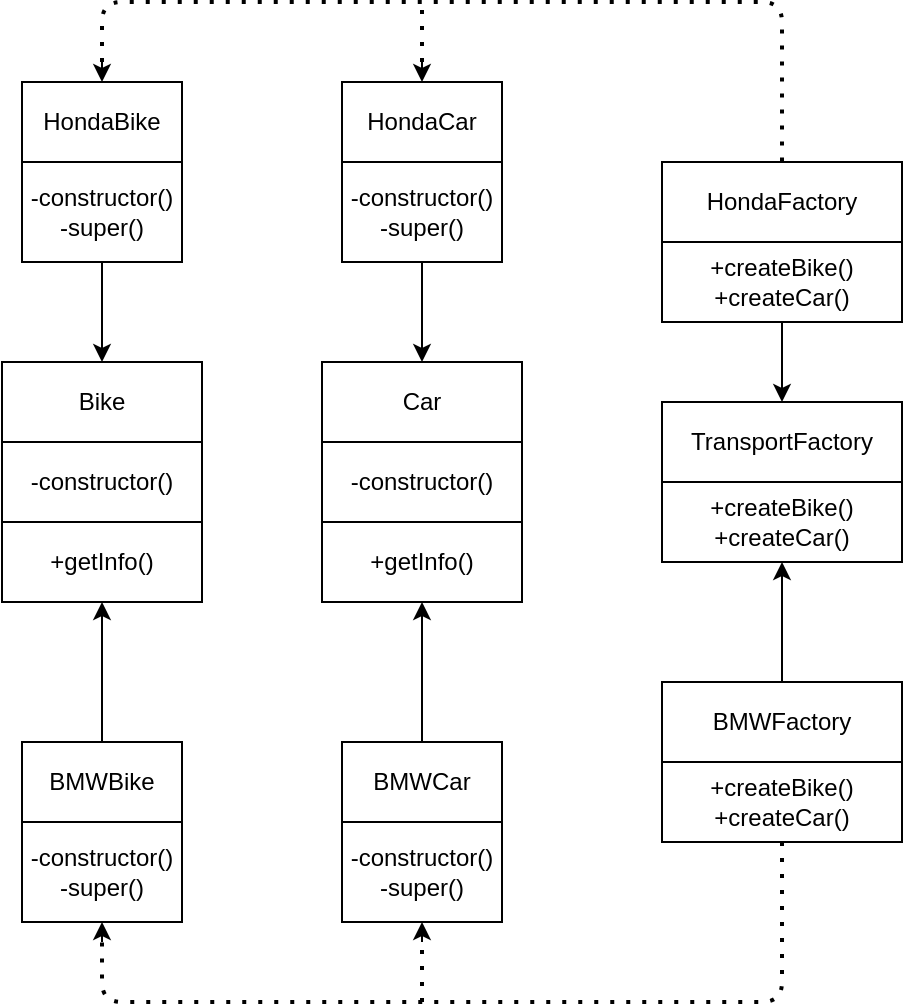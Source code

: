 <mxfile>
    <diagram id="G1V3pOo-ynbbTo61WeKQ" name="Page-1">
        <mxGraphModel dx="893" dy="426" grid="1" gridSize="10" guides="1" tooltips="1" connect="1" arrows="1" fold="1" page="1" pageScale="1" pageWidth="827" pageHeight="1169" math="0" shadow="0">
            <root>
                <mxCell id="0"/>
                <mxCell id="1" parent="0"/>
                <mxCell id="2" value="TransportFactory" style="rounded=0;whiteSpace=wrap;html=1;" parent="1" vertex="1">
                    <mxGeometry x="520" y="360" width="120" height="40" as="geometry"/>
                </mxCell>
                <mxCell id="3" value="+createBike()&lt;br&gt;+createCar()" style="rounded=0;whiteSpace=wrap;html=1;" parent="1" vertex="1">
                    <mxGeometry x="520" y="400" width="120" height="40" as="geometry"/>
                </mxCell>
                <mxCell id="4" value="HondaFactory" style="rounded=0;whiteSpace=wrap;html=1;" parent="1" vertex="1">
                    <mxGeometry x="520" y="240" width="120" height="40" as="geometry"/>
                </mxCell>
                <mxCell id="5" value="BMWFactory" style="rounded=0;whiteSpace=wrap;html=1;" parent="1" vertex="1">
                    <mxGeometry x="520" y="500" width="120" height="40" as="geometry"/>
                </mxCell>
                <mxCell id="6" value="+createBike()&lt;br&gt;+createCar()" style="rounded=0;whiteSpace=wrap;html=1;" parent="1" vertex="1">
                    <mxGeometry x="520" y="540" width="120" height="40" as="geometry"/>
                </mxCell>
                <mxCell id="7" value="+createBike()&lt;br&gt;+createCar()" style="rounded=0;whiteSpace=wrap;html=1;" parent="1" vertex="1">
                    <mxGeometry x="520" y="280" width="120" height="40" as="geometry"/>
                </mxCell>
                <mxCell id="13" value="" style="endArrow=classic;html=1;exitX=0.5;exitY=0;exitDx=0;exitDy=0;entryX=0.5;entryY=1;entryDx=0;entryDy=0;" parent="1" source="5" target="3" edge="1">
                    <mxGeometry width="50" height="50" relative="1" as="geometry">
                        <mxPoint x="530" y="470" as="sourcePoint"/>
                        <mxPoint x="580" y="450" as="targetPoint"/>
                    </mxGeometry>
                </mxCell>
                <mxCell id="14" value="" style="endArrow=classic;html=1;exitX=0.5;exitY=1;exitDx=0;exitDy=0;" parent="1" source="7" edge="1">
                    <mxGeometry width="50" height="50" relative="1" as="geometry">
                        <mxPoint x="530" y="470" as="sourcePoint"/>
                        <mxPoint x="580" y="360" as="targetPoint"/>
                    </mxGeometry>
                </mxCell>
                <mxCell id="16" value="HondaCar" style="rounded=0;whiteSpace=wrap;html=1;" parent="1" vertex="1">
                    <mxGeometry x="360" y="200" width="80" height="40" as="geometry"/>
                </mxCell>
                <mxCell id="17" value="HondaBike" style="rounded=0;whiteSpace=wrap;html=1;" parent="1" vertex="1">
                    <mxGeometry x="200" y="200" width="80" height="40" as="geometry"/>
                </mxCell>
                <mxCell id="34" value="BMWCar" style="rounded=0;whiteSpace=wrap;html=1;" parent="1" vertex="1">
                    <mxGeometry x="360" y="530" width="80" height="40" as="geometry"/>
                </mxCell>
                <mxCell id="35" value="BMWBike" style="rounded=0;whiteSpace=wrap;html=1;" parent="1" vertex="1">
                    <mxGeometry x="200" y="530" width="80" height="40" as="geometry"/>
                </mxCell>
                <mxCell id="38" value="Bike" style="rounded=0;whiteSpace=wrap;html=1;" parent="1" vertex="1">
                    <mxGeometry x="190" y="340" width="100" height="40" as="geometry"/>
                </mxCell>
                <mxCell id="39" value="Car" style="rounded=0;whiteSpace=wrap;html=1;" parent="1" vertex="1">
                    <mxGeometry x="350" y="340" width="100" height="40" as="geometry"/>
                </mxCell>
                <mxCell id="42" value="-constructor()&lt;br&gt;-super()" style="rounded=0;whiteSpace=wrap;html=1;" parent="1" vertex="1">
                    <mxGeometry x="360" y="240" width="80" height="50" as="geometry"/>
                </mxCell>
                <mxCell id="43" value="-constructor()&lt;br&gt;-super()" style="rounded=0;whiteSpace=wrap;html=1;" parent="1" vertex="1">
                    <mxGeometry x="200" y="240" width="80" height="50" as="geometry"/>
                </mxCell>
                <mxCell id="44" value="-constructor()&lt;br&gt;-super()" style="rounded=0;whiteSpace=wrap;html=1;" parent="1" vertex="1">
                    <mxGeometry x="360" y="570" width="80" height="50" as="geometry"/>
                </mxCell>
                <mxCell id="45" value="-constructor()&lt;br&gt;-super()" style="rounded=0;whiteSpace=wrap;html=1;" parent="1" vertex="1">
                    <mxGeometry x="200" y="570" width="80" height="50" as="geometry"/>
                </mxCell>
                <mxCell id="46" value="-constructor()" style="rounded=0;whiteSpace=wrap;html=1;" parent="1" vertex="1">
                    <mxGeometry x="190" y="380" width="100" height="40" as="geometry"/>
                </mxCell>
                <mxCell id="47" value="+getInfo()" style="rounded=0;whiteSpace=wrap;html=1;" parent="1" vertex="1">
                    <mxGeometry x="190" y="420" width="100" height="40" as="geometry"/>
                </mxCell>
                <mxCell id="49" value="-constructor()" style="rounded=0;whiteSpace=wrap;html=1;" vertex="1" parent="1">
                    <mxGeometry x="350" y="380" width="100" height="40" as="geometry"/>
                </mxCell>
                <mxCell id="50" value="+getInfo()" style="rounded=0;whiteSpace=wrap;html=1;" vertex="1" parent="1">
                    <mxGeometry x="350" y="420" width="100" height="40" as="geometry"/>
                </mxCell>
                <mxCell id="51" value="" style="endArrow=none;dashed=1;html=1;dashPattern=1 3;strokeWidth=2;exitX=0.5;exitY=1;exitDx=0;exitDy=0;exitPerimeter=0;" edge="1" parent="1" source="6">
                    <mxGeometry width="50" height="50" relative="1" as="geometry">
                        <mxPoint x="580" y="590" as="sourcePoint"/>
                        <mxPoint x="240" y="630" as="targetPoint"/>
                        <Array as="points">
                            <mxPoint x="580" y="660"/>
                            <mxPoint x="400" y="660"/>
                            <mxPoint x="240" y="660"/>
                        </Array>
                    </mxGeometry>
                </mxCell>
                <mxCell id="52" value="" style="endArrow=none;dashed=1;html=1;dashPattern=1 3;strokeWidth=2;" edge="1" parent="1">
                    <mxGeometry width="50" height="50" relative="1" as="geometry">
                        <mxPoint x="400" y="660" as="sourcePoint"/>
                        <mxPoint x="400" y="630" as="targetPoint"/>
                    </mxGeometry>
                </mxCell>
                <mxCell id="53" value="" style="endArrow=classic;html=1;" edge="1" parent="1">
                    <mxGeometry width="50" height="50" relative="1" as="geometry">
                        <mxPoint x="400" y="630" as="sourcePoint"/>
                        <mxPoint x="400" y="620" as="targetPoint"/>
                    </mxGeometry>
                </mxCell>
                <mxCell id="54" value="" style="endArrow=classic;html=1;entryX=0.5;entryY=1;entryDx=0;entryDy=0;" edge="1" parent="1" target="45">
                    <mxGeometry width="50" height="50" relative="1" as="geometry">
                        <mxPoint x="240" y="630" as="sourcePoint"/>
                        <mxPoint x="370" y="620" as="targetPoint"/>
                    </mxGeometry>
                </mxCell>
                <mxCell id="55" value="" style="endArrow=none;dashed=1;html=1;dashPattern=1 3;strokeWidth=2;entryX=0.5;entryY=0;entryDx=0;entryDy=0;" edge="1" parent="1" target="4">
                    <mxGeometry width="50" height="50" relative="1" as="geometry">
                        <mxPoint x="240" y="190" as="sourcePoint"/>
                        <mxPoint x="420" y="340" as="targetPoint"/>
                        <Array as="points">
                            <mxPoint x="240" y="160"/>
                            <mxPoint x="280" y="160"/>
                            <mxPoint x="580" y="160"/>
                        </Array>
                    </mxGeometry>
                </mxCell>
                <mxCell id="56" value="" style="endArrow=none;dashed=1;html=1;dashPattern=1 3;strokeWidth=2;" edge="1" parent="1">
                    <mxGeometry width="50" height="50" relative="1" as="geometry">
                        <mxPoint x="400" y="190" as="sourcePoint"/>
                        <mxPoint x="400" y="160" as="targetPoint"/>
                    </mxGeometry>
                </mxCell>
                <mxCell id="57" value="" style="endArrow=classic;html=1;" edge="1" parent="1">
                    <mxGeometry width="50" height="50" relative="1" as="geometry">
                        <mxPoint x="400" y="190" as="sourcePoint"/>
                        <mxPoint x="400" y="200" as="targetPoint"/>
                    </mxGeometry>
                </mxCell>
                <mxCell id="58" value="" style="endArrow=classic;html=1;entryX=0.5;entryY=0;entryDx=0;entryDy=0;" edge="1" parent="1" target="17">
                    <mxGeometry width="50" height="50" relative="1" as="geometry">
                        <mxPoint x="240" y="190" as="sourcePoint"/>
                        <mxPoint x="440" y="230" as="targetPoint"/>
                    </mxGeometry>
                </mxCell>
                <mxCell id="59" value="" style="endArrow=classic;html=1;entryX=0.5;entryY=0;entryDx=0;entryDy=0;" edge="1" parent="1" target="39">
                    <mxGeometry width="50" height="50" relative="1" as="geometry">
                        <mxPoint x="400" y="290" as="sourcePoint"/>
                        <mxPoint x="450" y="340" as="targetPoint"/>
                    </mxGeometry>
                </mxCell>
                <mxCell id="60" value="" style="endArrow=classic;html=1;entryX=0.5;entryY=1;entryDx=0;entryDy=0;exitX=0.5;exitY=0;exitDx=0;exitDy=0;" edge="1" parent="1" source="34" target="50">
                    <mxGeometry width="50" height="50" relative="1" as="geometry">
                        <mxPoint x="380" y="530" as="sourcePoint"/>
                        <mxPoint x="430" y="480" as="targetPoint"/>
                    </mxGeometry>
                </mxCell>
                <mxCell id="61" value="" style="endArrow=classic;html=1;entryX=0.5;entryY=1;entryDx=0;entryDy=0;" edge="1" parent="1" target="47">
                    <mxGeometry width="50" height="50" relative="1" as="geometry">
                        <mxPoint x="240" y="530" as="sourcePoint"/>
                        <mxPoint x="290" y="480" as="targetPoint"/>
                    </mxGeometry>
                </mxCell>
                <mxCell id="62" value="" style="endArrow=classic;html=1;exitX=0.5;exitY=1;exitDx=0;exitDy=0;entryX=0.5;entryY=0;entryDx=0;entryDy=0;" edge="1" parent="1" source="43" target="38">
                    <mxGeometry width="50" height="50" relative="1" as="geometry">
                        <mxPoint x="240" y="340" as="sourcePoint"/>
                        <mxPoint x="290" y="310" as="targetPoint"/>
                    </mxGeometry>
                </mxCell>
            </root>
        </mxGraphModel>
    </diagram>
</mxfile>